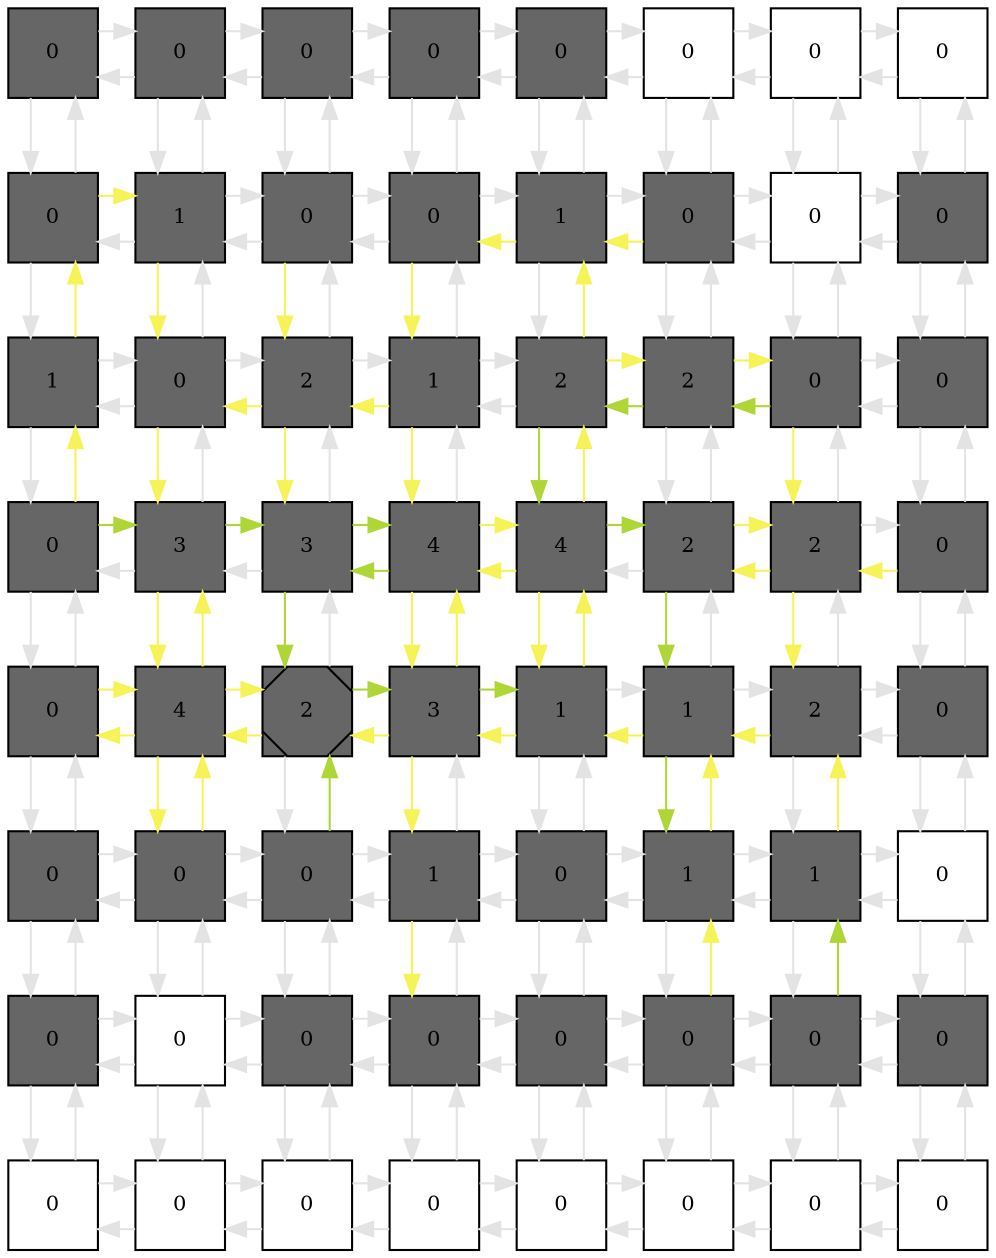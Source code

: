 digraph layout  {
rankdir=TB;
splines=ortho;
node [fixedsize=false, style=filled, width="0.6"];
edge [constraint=false];
0 [fillcolor="#666666", fontsize=10, label=0, shape=square, tooltip="name:  IL7 ,\nin_degree: 2,\nout_degree: 2"];
1 [fillcolor="#666666", fontsize=10, label=0, shape=square, tooltip="name:  IL2 ,\nin_degree: 3,\nout_degree: 3"];
2 [fillcolor="#666666", fontsize=10, label=0, shape=square, tooltip="name:  IL27 ,\nin_degree: 3,\nout_degree: 3"];
3 [fillcolor="#666666", fontsize=10, label=0, shape=square, tooltip="name:  IFNBR ,\nin_degree: 3,\nout_degree: 3"];
4 [fillcolor="#666666", fontsize=10, label=0, shape=square, tooltip="name:  IFNB ,\nin_degree: 3,\nout_degree: 3"];
5 [fillcolor="#FFFFFF", fontsize=10, label=0, shape=square, tooltip="name: None,\nin_degree: 3,\nout_degree: 3"];
6 [fillcolor="#FFFFFF", fontsize=10, label=0, shape=square, tooltip="name: None,\nin_degree: 3,\nout_degree: 3"];
7 [fillcolor="#FFFFFF", fontsize=10, label=0, shape=square, tooltip="name: None,\nin_degree: 2,\nout_degree: 2"];
8 [fillcolor="#666666", fontsize=10, label=0, shape=square, tooltip="name:  IL7R ,\nin_degree: 3,\nout_degree: 3"];
9 [fillcolor="#666666", fontsize=10, label=1, shape=square, tooltip="name:  IL2R ,\nin_degree: 4,\nout_degree: 4"];
10 [fillcolor="#666666", fontsize=10, label=0, shape=square, tooltip="name:  IL27R ,\nin_degree: 4,\nout_degree: 4"];
11 [fillcolor="#666666", fontsize=10, label=0, shape=square, tooltip="name:  STAT1 ,\nin_degree: 4,\nout_degree: 4"];
12 [fillcolor="#666666", fontsize=10, label=1, shape=square, tooltip="name:  IL4 ,\nin_degree: 4,\nout_degree: 4"];
13 [fillcolor="#666666", fontsize=10, label=0, shape=square, tooltip="name:  JAK1 ,\nin_degree: 4,\nout_degree: 4"];
14 [fillcolor="#FFFFFF", fontsize=10, label=0, shape=square, tooltip="name: None,\nin_degree: 4,\nout_degree: 4"];
15 [fillcolor="#666666", fontsize=10, label=0, shape=square, tooltip="name:  IL18 ,\nin_degree: 3,\nout_degree: 3"];
16 [fillcolor="#666666", fontsize=10, label=1, shape=square, tooltip="name:  NFAT ,\nin_degree: 3,\nout_degree: 3"];
17 [fillcolor="#666666", fontsize=10, label=0, shape=square, tooltip="name:  STAT5 ,\nin_degree: 4,\nout_degree: 4"];
18 [fillcolor="#666666", fontsize=10, label=2, shape=square, tooltip="name:  Gzmb ,\nin_degree: 4,\nout_degree: 4"];
19 [fillcolor="#666666", fontsize=10, label=1, shape=square, tooltip="name:  SOCS ,\nin_degree: 4,\nout_degree: 4"];
20 [fillcolor="#666666", fontsize=10, label=2, shape=square, tooltip="name:  IL4R ,\nin_degree: 4,\nout_degree: 4"];
21 [fillcolor="#666666", fontsize=10, label=2, shape=square, tooltip="name:  IFNgR ,\nin_degree: 4,\nout_degree: 4"];
22 [fillcolor="#666666", fontsize=10, label=0, shape=square, tooltip="name:  STAT6 ,\nin_degree: 4,\nout_degree: 4"];
23 [fillcolor="#666666", fontsize=10, label=0, shape=square, tooltip="name:  IL18R ,\nin_degree: 3,\nout_degree: 3"];
24 [fillcolor="#666666", fontsize=10, label=0, shape=square, tooltip="name:  TCR ,\nin_degree: 3,\nout_degree: 3"];
25 [fillcolor="#666666", fontsize=10, label=3, shape=square, tooltip="name:  Prf1 ,\nin_degree: 4,\nout_degree: 4"];
26 [fillcolor="#666666", fontsize=10, label=3, shape=square, tooltip="name:  Eomes ,\nin_degree: 4,\nout_degree: 4"];
27 [fillcolor="#666666", fontsize=10, label=4, shape=square, tooltip="name:  Tbet ,\nin_degree: 4,\nout_degree: 4"];
28 [fillcolor="#666666", fontsize=10, label=4, shape=square, tooltip="name:  GATA3 ,\nin_degree: 4,\nout_degree: 4"];
29 [fillcolor="#666666", fontsize=10, label=2, shape=square, tooltip="name:  IFNg ,\nin_degree: 4,\nout_degree: 4"];
30 [fillcolor="#666666", fontsize=10, label=2, shape=square, tooltip="name:  STAT4 ,\nin_degree: 4,\nout_degree: 4"];
31 [fillcolor="#666666", fontsize=10, label=0, shape=square, tooltip="name:  IRAK ,\nin_degree: 3,\nout_degree: 3"];
32 [fillcolor="#666666", fontsize=10, label=0, shape=square, tooltip="name:  CD8 ,\nin_degree: 3,\nout_degree: 3"];
33 [fillcolor="#666666", fontsize=10, label=4, shape=square, tooltip="name:  Runx3 ,\nin_degree: 4,\nout_degree: 4"];
34 [fillcolor="#666666", fontsize=10, label=2, shape=Msquare, tooltip="name:  ThPOK ,\nin_degree: 4,\nout_degree: 4"];
35 [fillcolor="#666666", fontsize=10, label=3, shape=square, tooltip="name:  Foxp3 ,\nin_degree: 4,\nout_degree: 4"];
36 [fillcolor="#666666", fontsize=10, label=1, shape=square, tooltip="name:  RORgt ,\nin_degree: 4,\nout_degree: 4"];
37 [fillcolor="#666666", fontsize=10, label=1, shape=square, tooltip="name:  STAT3 ,\nin_degree: 4,\nout_degree: 4"];
38 [fillcolor="#666666", fontsize=10, label=2, shape=square, tooltip="name:  IL12R ,\nin_degree: 4,\nout_degree: 4"];
39 [fillcolor="#666666", fontsize=10, label=0, shape=square, tooltip="name:  IL12 ,\nin_degree: 3,\nout_degree: 3"];
40 [fillcolor="#666666", fontsize=10, label=0, shape=square, tooltip="name:  Notch1 ,\nin_degree: 3,\nout_degree: 3"];
41 [fillcolor="#666666", fontsize=10, label=0, shape=square, tooltip="name:  CD4 ,\nin_degree: 4,\nout_degree: 4"];
42 [fillcolor="#666666", fontsize=10, label=0, shape=square, tooltip="name:  SMAD2 ,\nin_degree: 4,\nout_degree: 4"];
43 [fillcolor="#666666", fontsize=10, label=1, shape=square, tooltip="name:  IL17 ,\nin_degree: 4,\nout_degree: 4"];
44 [fillcolor="#666666", fontsize=10, label=0, shape=square, tooltip="name:  IL6 ,\nin_degree: 4,\nout_degree: 4"];
45 [fillcolor="#666666", fontsize=10, label=1, shape=square, tooltip="name:  IL10 ,\nin_degree: 4,\nout_degree: 4"];
46 [fillcolor="#666666", fontsize=10, label=1, shape=square, tooltip="name:  IL10R ,\nin_degree: 4,\nout_degree: 4"];
47 [fillcolor="#FFFFFF", fontsize=10, label=0, shape=square, tooltip="name: None,\nin_degree: 3,\nout_degree: 3"];
48 [fillcolor="#666666", fontsize=10, label=0, shape=square, tooltip="name:  Dll1 ,\nin_degree: 3,\nout_degree: 3"];
49 [fillcolor="#FFFFFF", fontsize=10, label=0, shape=square, tooltip="name: None,\nin_degree: 4,\nout_degree: 4"];
50 [fillcolor="#666666", fontsize=10, label=0, shape=square, tooltip="name:  TGFBR ,\nin_degree: 4,\nout_degree: 4"];
51 [fillcolor="#666666", fontsize=10, label=0, shape=square, tooltip="name:  TGFB ,\nin_degree: 4,\nout_degree: 4"];
52 [fillcolor="#666666", fontsize=10, label=0, shape=square, tooltip="name:  IL6R ,\nin_degree: 4,\nout_degree: 4"];
53 [fillcolor="#666666", fontsize=10, label=0, shape=square, tooltip="name:  JAK3 ,\nin_degree: 4,\nout_degree: 4"];
54 [fillcolor="#666666", fontsize=10, label=0, shape=square, tooltip="name:  IL23R ,\nin_degree: 4,\nout_degree: 4"];
55 [fillcolor="#666666", fontsize=10, label=0, shape=square, tooltip="name:  IL23 ,\nin_degree: 3,\nout_degree: 3"];
56 [fillcolor="#FFFFFF", fontsize=10, label=0, shape=square, tooltip="name: None,\nin_degree: 2,\nout_degree: 2"];
57 [fillcolor="#FFFFFF", fontsize=10, label=0, shape=square, tooltip="name: None,\nin_degree: 3,\nout_degree: 3"];
58 [fillcolor="#FFFFFF", fontsize=10, label=0, shape=square, tooltip="name: None,\nin_degree: 3,\nout_degree: 3"];
59 [fillcolor="#FFFFFF", fontsize=10, label=0, shape=square, tooltip="name: None,\nin_degree: 3,\nout_degree: 3"];
60 [fillcolor="#FFFFFF", fontsize=10, label=0, shape=square, tooltip="name: None,\nin_degree: 3,\nout_degree: 3"];
61 [fillcolor="#FFFFFF", fontsize=10, label=0, shape=square, tooltip="name: None,\nin_degree: 3,\nout_degree: 3"];
62 [fillcolor="#FFFFFF", fontsize=10, label=0, shape=square, tooltip="name: None,\nin_degree: 3,\nout_degree: 3"];
63 [fillcolor="#FFFFFF", fontsize=10, label=0, shape=square, tooltip="name: None,\nin_degree: 2,\nout_degree: 2"];
0 -> 1  [color=grey89, style="penwidth(0.1)", tooltip=" ", weight=1];
0 -> 8  [color=grey89, style="penwidth(0.1)", tooltip=" ", weight=1];
1 -> 0  [color=grey89, style="penwidth(0.1)", tooltip=" ", weight=1];
1 -> 2  [color=grey89, style="penwidth(0.1)", tooltip=" ", weight=1];
1 -> 9  [color=grey89, style="penwidth(0.1)", tooltip=" ", weight=1];
2 -> 1  [color=grey89, style="penwidth(0.1)", tooltip=" ", weight=1];
2 -> 3  [color=grey89, style="penwidth(0.1)", tooltip=" ", weight=1];
2 -> 10  [color=grey89, style="penwidth(0.1)", tooltip=" ", weight=1];
3 -> 2  [color=grey89, style="penwidth(0.1)", tooltip=" ", weight=1];
3 -> 4  [color=grey89, style="penwidth(0.1)", tooltip=" ", weight=1];
3 -> 11  [color=grey89, style="penwidth(0.1)", tooltip=" ", weight=1];
4 -> 3  [color=grey89, style="penwidth(0.1)", tooltip=" ", weight=1];
4 -> 5  [color=grey89, style="penwidth(0.1)", tooltip=" ", weight=1];
4 -> 12  [color=grey89, style="penwidth(0.1)", tooltip=" ", weight=1];
5 -> 4  [color=grey89, style="penwidth(0.1)", tooltip=" ", weight=1];
5 -> 6  [color=grey89, style="penwidth(0.1)", tooltip=" ", weight=1];
5 -> 13  [color=grey89, style="penwidth(0.1)", tooltip=" ", weight=1];
6 -> 5  [color=grey89, style="penwidth(0.1)", tooltip=" ", weight=1];
6 -> 7  [color=grey89, style="penwidth(0.1)", tooltip=" ", weight=1];
6 -> 14  [color=grey89, style="penwidth(0.1)", tooltip=" ", weight=1];
7 -> 6  [color=grey89, style="penwidth(0.1)", tooltip=" ", weight=1];
7 -> 15  [color=grey89, style="penwidth(0.1)", tooltip=" ", weight=1];
8 -> 0  [color=grey89, style="penwidth(0.1)", tooltip=" ", weight=1];
8 -> 9  [color="#F6F359", style="penwidth(0.1)", tooltip="8( IL7R ) to 17( STAT5 )", weight=1];
8 -> 16  [color=grey89, style="penwidth(0.1)", tooltip=" ", weight=1];
9 -> 1  [color=grey89, style="penwidth(0.1)", tooltip=" ", weight=1];
9 -> 8  [color=grey89, style="penwidth(0.1)", tooltip=" ", weight=1];
9 -> 10  [color=grey89, style="penwidth(0.1)", tooltip=" ", weight=1];
9 -> 17  [color="#F6F359", style="penwidth(0.1)", tooltip="8( IL7R ) to 17( STAT5 )", weight=1];
10 -> 2  [color=grey89, style="penwidth(0.1)", tooltip=" ", weight=1];
10 -> 9  [color=grey89, style="penwidth(0.1)", tooltip=" ", weight=1];
10 -> 11  [color=grey89, style="penwidth(0.1)", tooltip=" ", weight=1];
10 -> 18  [color="#F6F359", style="penwidth(0.1)", tooltip="10( IL27R ) to 26( Eomes )", weight=1];
11 -> 3  [color=grey89, style="penwidth(0.1)", tooltip=" ", weight=1];
11 -> 10  [color=grey89, style="penwidth(0.1)", tooltip=" ", weight=1];
11 -> 12  [color=grey89, style="penwidth(0.1)", tooltip=" ", weight=1];
11 -> 19  [color="#F6F359", style="penwidth(0.1)", tooltip="11( STAT1 ) to 27( Tbet )", weight=1];
12 -> 4  [color=grey89, style="penwidth(0.1)", tooltip=" ", weight=1];
12 -> 11  [color="#F6F359", style="penwidth(0.1)", tooltip="13( JAK1 ) to 11( STAT1 )", weight=1];
12 -> 13  [color=grey89, style="penwidth(0.1)", tooltip=" ", weight=1];
12 -> 20  [color=grey89, style="penwidth(0.1)", tooltip=" ", weight=1];
13 -> 5  [color=grey89, style="penwidth(0.1)", tooltip=" ", weight=1];
13 -> 12  [color="#F6F359", style="penwidth(0.1)", tooltip="13( JAK1 ) to 11( STAT1 )", weight=1];
13 -> 14  [color=grey89, style="penwidth(0.1)", tooltip=" ", weight=1];
13 -> 21  [color=grey89, style="penwidth(0.1)", tooltip=" ", weight=1];
14 -> 6  [color=grey89, style="penwidth(0.1)", tooltip=" ", weight=1];
14 -> 13  [color=grey89, style="penwidth(0.1)", tooltip=" ", weight=1];
14 -> 15  [color=grey89, style="penwidth(0.1)", tooltip=" ", weight=1];
14 -> 22  [color=grey89, style="penwidth(0.1)", tooltip=" ", weight=1];
15 -> 7  [color=grey89, style="penwidth(0.1)", tooltip=" ", weight=1];
15 -> 14  [color=grey89, style="penwidth(0.1)", tooltip=" ", weight=1];
15 -> 23  [color=grey89, style="penwidth(0.1)", tooltip=" ", weight=1];
16 -> 8  [color="#F6F359", style="penwidth(0.1)", tooltip="24( TCR ) to 8( IL7R )", weight=1];
16 -> 17  [color=grey89, style="penwidth(0.1)", tooltip=" ", weight=1];
16 -> 24  [color=grey89, style="penwidth(0.1)", tooltip=" ", weight=1];
17 -> 9  [color=grey89, style="penwidth(0.1)", tooltip=" ", weight=1];
17 -> 16  [color=grey89, style="penwidth(0.1)", tooltip=" ", weight=1];
17 -> 18  [color=grey89, style="penwidth(0.1)", tooltip=" ", weight=1];
17 -> 25  [color="#F6F359", style="penwidth(0.1)", tooltip="17( STAT5 ) to 33( Runx3 )", weight=1];
18 -> 10  [color=grey89, style="penwidth(0.1)", tooltip=" ", weight=1];
18 -> 17  [color="#F6F359", style="penwidth(0.1)", tooltip="19( SOCS ) to 17( STAT5 )", weight=1];
18 -> 19  [color=grey89, style="penwidth(0.1)", tooltip=" ", weight=1];
18 -> 26  [color="#F6F359", style="penwidth(0.1)", tooltip="10( IL27R ) to 26( Eomes )", weight=1];
19 -> 11  [color=grey89, style="penwidth(0.1)", tooltip=" ", weight=1];
19 -> 18  [color="#F6F359", style="penwidth(0.1)", tooltip="19( SOCS ) to 17( STAT5 )", weight=1];
19 -> 20  [color=grey89, style="penwidth(0.1)", tooltip=" ", weight=1];
19 -> 27  [color="#F6F359", style="penwidth(0.1)", tooltip="11( STAT1 ) to 27( Tbet )", weight=1];
20 -> 12  [color="#F6F359", style="penwidth(0.1)", tooltip="28( GATA3 ) to 12( IL4 )", weight=1];
20 -> 19  [color=grey89, style="penwidth(0.1)", tooltip=" ", weight=1];
20 -> 21  [color="#F6F359", style="penwidth(0.1)", tooltip="20( IL4R ) to 22( STAT6 )", weight=1];
20 -> 28  [color="#ADD636", style="penwidth(0.1)", tooltip="22( STAT6 ) to 28( GATA3 )", weight=1];
21 -> 13  [color=grey89, style="penwidth(0.1)", tooltip=" ", weight=1];
21 -> 20  [color="#ADD636", style="penwidth(0.1)", tooltip="22( STAT6 ) to 28( GATA3 )", weight=1];
21 -> 22  [color="#F6F359", style="penwidth(0.1)", tooltip="20( IL4R ) to 22( STAT6 )", weight=1];
21 -> 29  [color=grey89, style="penwidth(0.1)", tooltip=" ", weight=1];
22 -> 14  [color=grey89, style="penwidth(0.1)", tooltip=" ", weight=1];
22 -> 21  [color="#ADD636", style="penwidth(0.1)", tooltip="22( STAT6 ) to 28( GATA3 )", weight=1];
22 -> 23  [color=grey89, style="penwidth(0.1)", tooltip=" ", weight=1];
22 -> 30  [color="#F6F359", style="penwidth(0.1)", tooltip="22( STAT6 ) to 38( IL12R )", weight=1];
23 -> 15  [color=grey89, style="penwidth(0.1)", tooltip=" ", weight=1];
23 -> 22  [color=grey89, style="penwidth(0.1)", tooltip=" ", weight=1];
23 -> 31  [color=grey89, style="penwidth(0.1)", tooltip=" ", weight=1];
24 -> 16  [color="#F6F359", style="penwidth(0.1)", tooltip="24( TCR ) to 8( IL7R )", weight=1];
24 -> 25  [color="#ADD636", style="penwidth(0.1)", tooltip="24( TCR ) to 34( ThPOK )", weight=1];
24 -> 32  [color=grey89, style="penwidth(0.1)", tooltip=" ", weight=1];
25 -> 17  [color=grey89, style="penwidth(0.1)", tooltip=" ", weight=1];
25 -> 24  [color=grey89, style="penwidth(0.1)", tooltip=" ", weight=1];
25 -> 26  [color="#ADD636", style="penwidth(0.1)", tooltip="24( TCR ) to 34( ThPOK )", weight=1];
25 -> 33  [color="#F6F359", style="penwidth(0.1)", tooltip="17( STAT5 ) to 33( Runx3 )", weight=1];
26 -> 18  [color=grey89, style="penwidth(0.1)", tooltip=" ", weight=1];
26 -> 25  [color=grey89, style="penwidth(0.1)", tooltip=" ", weight=1];
26 -> 27  [color="#ADD636", style="penwidth(0.1)", tooltip="26( Eomes ) to 29( IFNg )", weight=1];
26 -> 34  [color="#ADD636", style="penwidth(0.1)", tooltip="24( TCR ) to 34( ThPOK )", weight=1];
27 -> 19  [color=grey89, style="penwidth(0.1)", tooltip=" ", weight=1];
27 -> 26  [color="#ADD636", style="penwidth(0.1)", tooltip="28( GATA3 ) to 34( ThPOK )", weight=1];
27 -> 28  [color="#F6F359", style="penwidth(0.1)", tooltip="35( Foxp3 ) to 28( GATA3 )", weight=1];
27 -> 35  [color="#F6F359", style="penwidth(0.1)", tooltip="28( GATA3 ) to 35( Foxp3 )", weight=1];
28 -> 20  [color="#F6F359", style="penwidth(0.1)", tooltip="28( GATA3 ) to 12( IL4 )", weight=1];
28 -> 27  [color="#F6F359", style="penwidth(0.1)", tooltip="36( RORgt ) to 27( Tbet )", weight=1];
28 -> 29  [color="#ADD636", style="penwidth(0.1)", tooltip="28( GATA3 ) to 45( IL10 )", weight=1];
28 -> 36  [color="#F6F359", style="penwidth(0.1)", tooltip="27( Tbet ) to 36( RORgt )", weight=1];
29 -> 21  [color=grey89, style="penwidth(0.1)", tooltip=" ", weight=1];
29 -> 28  [color=grey89, style="penwidth(0.1)", tooltip=" ", weight=1];
29 -> 30  [color="#F6F359", style="penwidth(0.1)", tooltip="28( GATA3 ) to 30( STAT4 )", weight=1];
29 -> 37  [color="#ADD636", style="penwidth(0.1)", tooltip="28( GATA3 ) to 45( IL10 )", weight=1];
30 -> 22  [color=grey89, style="penwidth(0.1)", tooltip=" ", weight=1];
30 -> 29  [color="#F6F359", style="penwidth(0.1)", tooltip="31( IRAK ) to 29( IFNg )", weight=1];
30 -> 31  [color=grey89, style="penwidth(0.1)", tooltip=" ", weight=1];
30 -> 38  [color="#F6F359", style="penwidth(0.1)", tooltip="22( STAT6 ) to 38( IL12R )", weight=1];
31 -> 23  [color=grey89, style="penwidth(0.1)", tooltip=" ", weight=1];
31 -> 30  [color="#F6F359", style="penwidth(0.1)", tooltip="31( IRAK ) to 29( IFNg )", weight=1];
31 -> 39  [color=grey89, style="penwidth(0.1)", tooltip=" ", weight=1];
32 -> 24  [color=grey89, style="penwidth(0.1)", tooltip=" ", weight=1];
32 -> 33  [color="#F6F359", style="penwidth(0.1)", tooltip="32( CD8 ) to 34( ThPOK )", weight=1];
32 -> 40  [color=grey89, style="penwidth(0.1)", tooltip=" ", weight=1];
33 -> 25  [color="#F6F359", style="penwidth(0.1)", tooltip="33( Runx3 ) to 26( Eomes )", weight=1];
33 -> 32  [color="#F6F359", style="penwidth(0.1)", tooltip="34( ThPOK ) to 32( CD8 )", weight=1];
33 -> 34  [color="#F6F359", style="penwidth(0.1)", tooltip="41( CD4 ) to 34( ThPOK )", weight=1];
33 -> 41  [color="#F6F359", style="penwidth(0.1)", tooltip="34( ThPOK ) to 41( CD4 )", weight=1];
34 -> 26  [color=grey89, style="penwidth(0.1)", tooltip=" ", weight=1];
34 -> 33  [color="#F6F359", style="penwidth(0.1)", tooltip="34( ThPOK ) to 41( CD4 )", weight=1];
34 -> 35  [color="#ADD636", style="penwidth(0.1)", tooltip="42( SMAD2 ) to 36( RORgt )", weight=1];
34 -> 42  [color=grey89, style="penwidth(0.1)", tooltip=" ", weight=1];
35 -> 27  [color="#F6F359", style="penwidth(0.1)", tooltip="35( Foxp3 ) to 28( GATA3 )", weight=1];
35 -> 34  [color="#F6F359", style="penwidth(0.1)", tooltip="36( RORgt ) to 34( ThPOK )", weight=1];
35 -> 36  [color="#ADD636", style="penwidth(0.1)", tooltip="42( SMAD2 ) to 36( RORgt )", weight=1];
35 -> 43  [color="#F6F359", style="penwidth(0.1)", tooltip="36( RORgt ) to 43( IL17 )", weight=1];
36 -> 28  [color="#F6F359", style="penwidth(0.1)", tooltip="36( RORgt ) to 27( Tbet )", weight=1];
36 -> 35  [color="#F6F359", style="penwidth(0.1)", tooltip="36( RORgt ) to 34( ThPOK )", weight=1];
36 -> 37  [color=grey89, style="penwidth(0.1)", tooltip=" ", weight=1];
36 -> 44  [color=grey89, style="penwidth(0.1)", tooltip=" ", weight=1];
37 -> 29  [color=grey89, style="penwidth(0.1)", tooltip=" ", weight=1];
37 -> 36  [color="#F6F359", style="penwidth(0.1)", tooltip="37( STAT3 ) to 35( Foxp3 )", weight=1];
37 -> 38  [color=grey89, style="penwidth(0.1)", tooltip=" ", weight=1];
37 -> 45  [color="#ADD636", style="penwidth(0.1)", tooltip="28( GATA3 ) to 45( IL10 )", weight=1];
38 -> 30  [color=grey89, style="penwidth(0.1)", tooltip=" ", weight=1];
38 -> 37  [color="#F6F359", style="penwidth(0.1)", tooltip="46( IL10R ) to 37( STAT3 )", weight=1];
38 -> 39  [color=grey89, style="penwidth(0.1)", tooltip=" ", weight=1];
38 -> 46  [color=grey89, style="penwidth(0.1)", tooltip=" ", weight=1];
39 -> 31  [color=grey89, style="penwidth(0.1)", tooltip=" ", weight=1];
39 -> 38  [color=grey89, style="penwidth(0.1)", tooltip=" ", weight=1];
39 -> 47  [color=grey89, style="penwidth(0.1)", tooltip=" ", weight=1];
40 -> 32  [color=grey89, style="penwidth(0.1)", tooltip=" ", weight=1];
40 -> 41  [color=grey89, style="penwidth(0.1)", tooltip=" ", weight=1];
40 -> 48  [color=grey89, style="penwidth(0.1)", tooltip=" ", weight=1];
41 -> 33  [color="#F6F359", style="penwidth(0.1)", tooltip="41( CD4 ) to 34( ThPOK )", weight=1];
41 -> 40  [color=grey89, style="penwidth(0.1)", tooltip=" ", weight=1];
41 -> 42  [color=grey89, style="penwidth(0.1)", tooltip=" ", weight=1];
41 -> 49  [color=grey89, style="penwidth(0.1)", tooltip=" ", weight=1];
42 -> 34  [color="#ADD636", style="penwidth(0.1)", tooltip="42( SMAD2 ) to 36( RORgt )", weight=1];
42 -> 41  [color=grey89, style="penwidth(0.1)", tooltip=" ", weight=1];
42 -> 43  [color=grey89, style="penwidth(0.1)", tooltip=" ", weight=1];
42 -> 50  [color=grey89, style="penwidth(0.1)", tooltip=" ", weight=1];
43 -> 35  [color=grey89, style="penwidth(0.1)", tooltip=" ", weight=1];
43 -> 42  [color=grey89, style="penwidth(0.1)", tooltip=" ", weight=1];
43 -> 44  [color=grey89, style="penwidth(0.1)", tooltip=" ", weight=1];
43 -> 51  [color="#F6F359", style="penwidth(0.1)", tooltip="35( Foxp3 ) to 51( TGFB )", weight=1];
44 -> 36  [color=grey89, style="penwidth(0.1)", tooltip=" ", weight=1];
44 -> 43  [color=grey89, style="penwidth(0.1)", tooltip=" ", weight=1];
44 -> 45  [color=grey89, style="penwidth(0.1)", tooltip=" ", weight=1];
44 -> 52  [color=grey89, style="penwidth(0.1)", tooltip=" ", weight=1];
45 -> 37  [color="#F6F359", style="penwidth(0.1)", tooltip="53( JAK3 ) to 37( STAT3 )", weight=1];
45 -> 44  [color=grey89, style="penwidth(0.1)", tooltip=" ", weight=1];
45 -> 46  [color=grey89, style="penwidth(0.1)", tooltip=" ", weight=1];
45 -> 53  [color=grey89, style="penwidth(0.1)", tooltip=" ", weight=1];
46 -> 38  [color="#F6F359", style="penwidth(0.1)", tooltip="46( IL10R ) to 37( STAT3 )", weight=1];
46 -> 45  [color=grey89, style="penwidth(0.1)", tooltip=" ", weight=1];
46 -> 47  [color=grey89, style="penwidth(0.1)", tooltip=" ", weight=1];
46 -> 54  [color=grey89, style="penwidth(0.1)", tooltip=" ", weight=1];
47 -> 39  [color=grey89, style="penwidth(0.1)", tooltip=" ", weight=1];
47 -> 46  [color=grey89, style="penwidth(0.1)", tooltip=" ", weight=1];
47 -> 55  [color=grey89, style="penwidth(0.1)", tooltip=" ", weight=1];
48 -> 40  [color=grey89, style="penwidth(0.1)", tooltip=" ", weight=1];
48 -> 49  [color=grey89, style="penwidth(0.1)", tooltip=" ", weight=1];
48 -> 56  [color=grey89, style="penwidth(0.1)", tooltip=" ", weight=1];
49 -> 41  [color=grey89, style="penwidth(0.1)", tooltip=" ", weight=1];
49 -> 48  [color=grey89, style="penwidth(0.1)", tooltip=" ", weight=1];
49 -> 50  [color=grey89, style="penwidth(0.1)", tooltip=" ", weight=1];
49 -> 57  [color=grey89, style="penwidth(0.1)", tooltip=" ", weight=1];
50 -> 42  [color=grey89, style="penwidth(0.1)", tooltip=" ", weight=1];
50 -> 49  [color=grey89, style="penwidth(0.1)", tooltip=" ", weight=1];
50 -> 51  [color=grey89, style="penwidth(0.1)", tooltip=" ", weight=1];
50 -> 58  [color=grey89, style="penwidth(0.1)", tooltip=" ", weight=1];
51 -> 43  [color=grey89, style="penwidth(0.1)", tooltip=" ", weight=1];
51 -> 50  [color=grey89, style="penwidth(0.1)", tooltip=" ", weight=1];
51 -> 52  [color=grey89, style="penwidth(0.1)", tooltip=" ", weight=1];
51 -> 59  [color=grey89, style="penwidth(0.1)", tooltip=" ", weight=1];
52 -> 44  [color=grey89, style="penwidth(0.1)", tooltip=" ", weight=1];
52 -> 51  [color=grey89, style="penwidth(0.1)", tooltip=" ", weight=1];
52 -> 53  [color=grey89, style="penwidth(0.1)", tooltip=" ", weight=1];
52 -> 60  [color=grey89, style="penwidth(0.1)", tooltip=" ", weight=1];
53 -> 45  [color="#F6F359", style="penwidth(0.1)", tooltip="53( JAK3 ) to 37( STAT3 )", weight=1];
53 -> 52  [color=grey89, style="penwidth(0.1)", tooltip=" ", weight=1];
53 -> 54  [color=grey89, style="penwidth(0.1)", tooltip=" ", weight=1];
53 -> 61  [color=grey89, style="penwidth(0.1)", tooltip=" ", weight=1];
54 -> 46  [color="#ADD636", style="penwidth(0.1)", tooltip="54( IL23R ) to 37( STAT3 )", weight=1];
54 -> 53  [color=grey89, style="penwidth(0.1)", tooltip=" ", weight=1];
54 -> 55  [color=grey89, style="penwidth(0.1)", tooltip=" ", weight=1];
54 -> 62  [color=grey89, style="penwidth(0.1)", tooltip=" ", weight=1];
55 -> 47  [color=grey89, style="penwidth(0.1)", tooltip=" ", weight=1];
55 -> 54  [color=grey89, style="penwidth(0.1)", tooltip=" ", weight=1];
55 -> 63  [color=grey89, style="penwidth(0.1)", tooltip=" ", weight=1];
56 -> 48  [color=grey89, style="penwidth(0.1)", tooltip=" ", weight=1];
56 -> 57  [color=grey89, style="penwidth(0.1)", tooltip=" ", weight=1];
57 -> 49  [color=grey89, style="penwidth(0.1)", tooltip=" ", weight=1];
57 -> 56  [color=grey89, style="penwidth(0.1)", tooltip=" ", weight=1];
57 -> 58  [color=grey89, style="penwidth(0.1)", tooltip=" ", weight=1];
58 -> 50  [color=grey89, style="penwidth(0.1)", tooltip=" ", weight=1];
58 -> 57  [color=grey89, style="penwidth(0.1)", tooltip=" ", weight=1];
58 -> 59  [color=grey89, style="penwidth(0.1)", tooltip=" ", weight=1];
59 -> 51  [color=grey89, style="penwidth(0.1)", tooltip=" ", weight=1];
59 -> 58  [color=grey89, style="penwidth(0.1)", tooltip=" ", weight=1];
59 -> 60  [color=grey89, style="penwidth(0.1)", tooltip=" ", weight=1];
60 -> 52  [color=grey89, style="penwidth(0.1)", tooltip=" ", weight=1];
60 -> 59  [color=grey89, style="penwidth(0.1)", tooltip=" ", weight=1];
60 -> 61  [color=grey89, style="penwidth(0.1)", tooltip=" ", weight=1];
61 -> 53  [color=grey89, style="penwidth(0.1)", tooltip=" ", weight=1];
61 -> 60  [color=grey89, style="penwidth(0.1)", tooltip=" ", weight=1];
61 -> 62  [color=grey89, style="penwidth(0.1)", tooltip=" ", weight=1];
62 -> 54  [color=grey89, style="penwidth(0.1)", tooltip=" ", weight=1];
62 -> 61  [color=grey89, style="penwidth(0.1)", tooltip=" ", weight=1];
62 -> 63  [color=grey89, style="penwidth(0.1)", tooltip=" ", weight=1];
63 -> 55  [color=grey89, style="penwidth(0.1)", tooltip=" ", weight=1];
63 -> 62  [color=grey89, style="penwidth(0.1)", tooltip=" ", weight=1];
edge [constraint=true, style=invis];

0 -> 8 -> 16 -> 24 -> 32 -> 40 -> 48 -> 56;
1 -> 9 -> 17 -> 25 -> 33 -> 41 -> 49 -> 57;
2 -> 10 -> 18 -> 26 -> 34 -> 42 -> 50 -> 58;
3 -> 11 -> 19 -> 27 -> 35 -> 43 -> 51 -> 59;
4 -> 12 -> 20 -> 28 -> 36 -> 44 -> 52 -> 60;
5 -> 13 -> 21 -> 29 -> 37 -> 45 -> 53 -> 61;
6 -> 14 -> 22 -> 30 -> 38 -> 46 -> 54 -> 62;
7 -> 15 -> 23 -> 31 -> 39 -> 47 -> 55 -> 63;
rank = same {0 -> 1 -> 2 -> 3 -> 4 -> 5 -> 6 -> 7};
rank = same {8 -> 9 -> 10 -> 11 -> 12 -> 13 -> 14 -> 15};
rank = same {16 -> 17 -> 18 -> 19 -> 20 -> 21 -> 22 -> 23};
rank = same {24 -> 25 -> 26 -> 27 -> 28 -> 29 -> 30 -> 31};
rank = same {32 -> 33 -> 34 -> 35 -> 36 -> 37 -> 38 -> 39};
rank = same {40 -> 41 -> 42 -> 43 -> 44 -> 45 -> 46 -> 47};
rank = same {48 -> 49 -> 50 -> 51 -> 52 -> 53 -> 54 -> 55};
rank = same {56 -> 57 -> 58 -> 59 -> 60 -> 61 -> 62 -> 63};
}